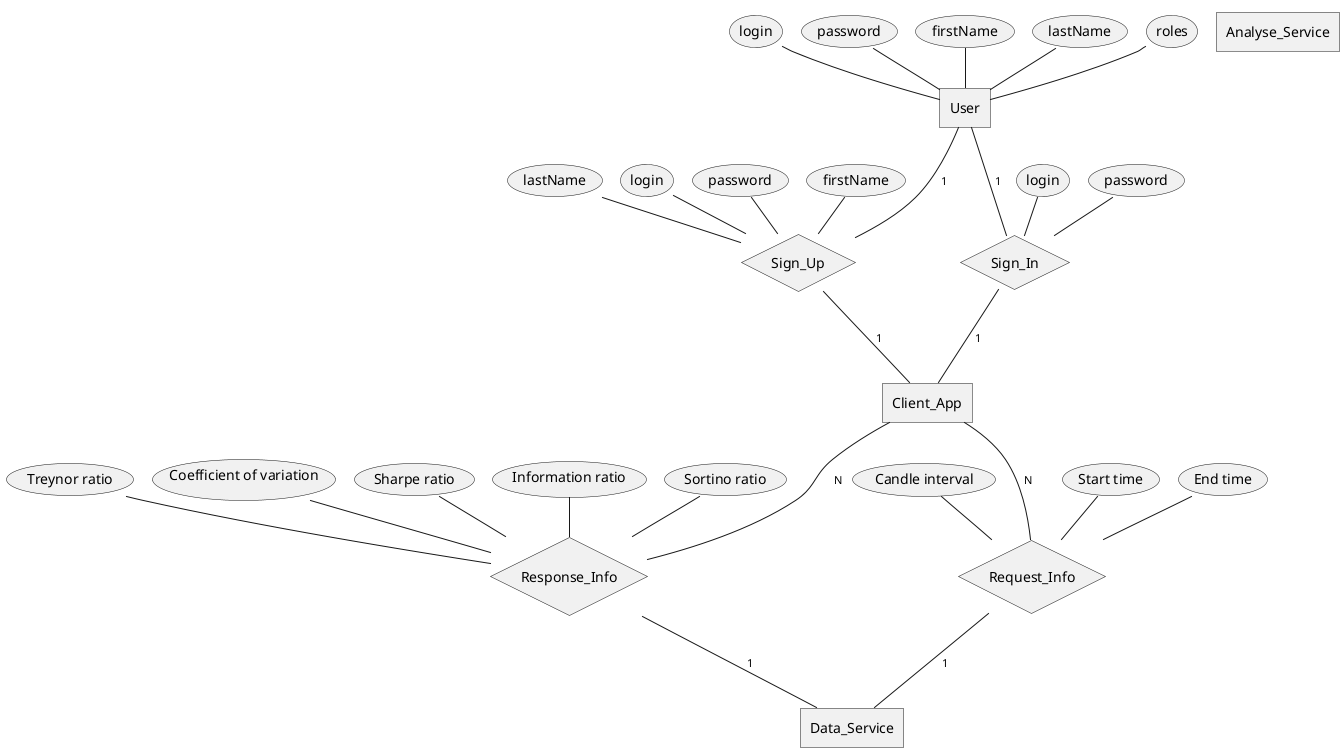 @startchen
!pragma layout smetana

entity User {
    login
    password
    firstName
    lastName
    roles
}
entity Client_App {
}
entity Data_Service {
}
entity Analyse_Service {
}

relationship Sign_In {
    login
    password
}
relationship Sign_Up {
    login
    password
    firstName
    lastName
}
relationship Request_Info {
    Start time
    End time
    Candle interval
}
relationship Response_Info {
    Coefficient of variation
    Sharpe ratio
    Information ratio
    Sortino ratio
    Treynor ratio
}


User -1- Sign_In
Sign_In -1- Client_App
User -1- Sign_Up
Sign_Up -1- Client_App

Client_App -N- Request_Info
Request_Info -1- Data_Service
Client_App -N- Response_Info
Response_Info -1- Data_Service

@endchen